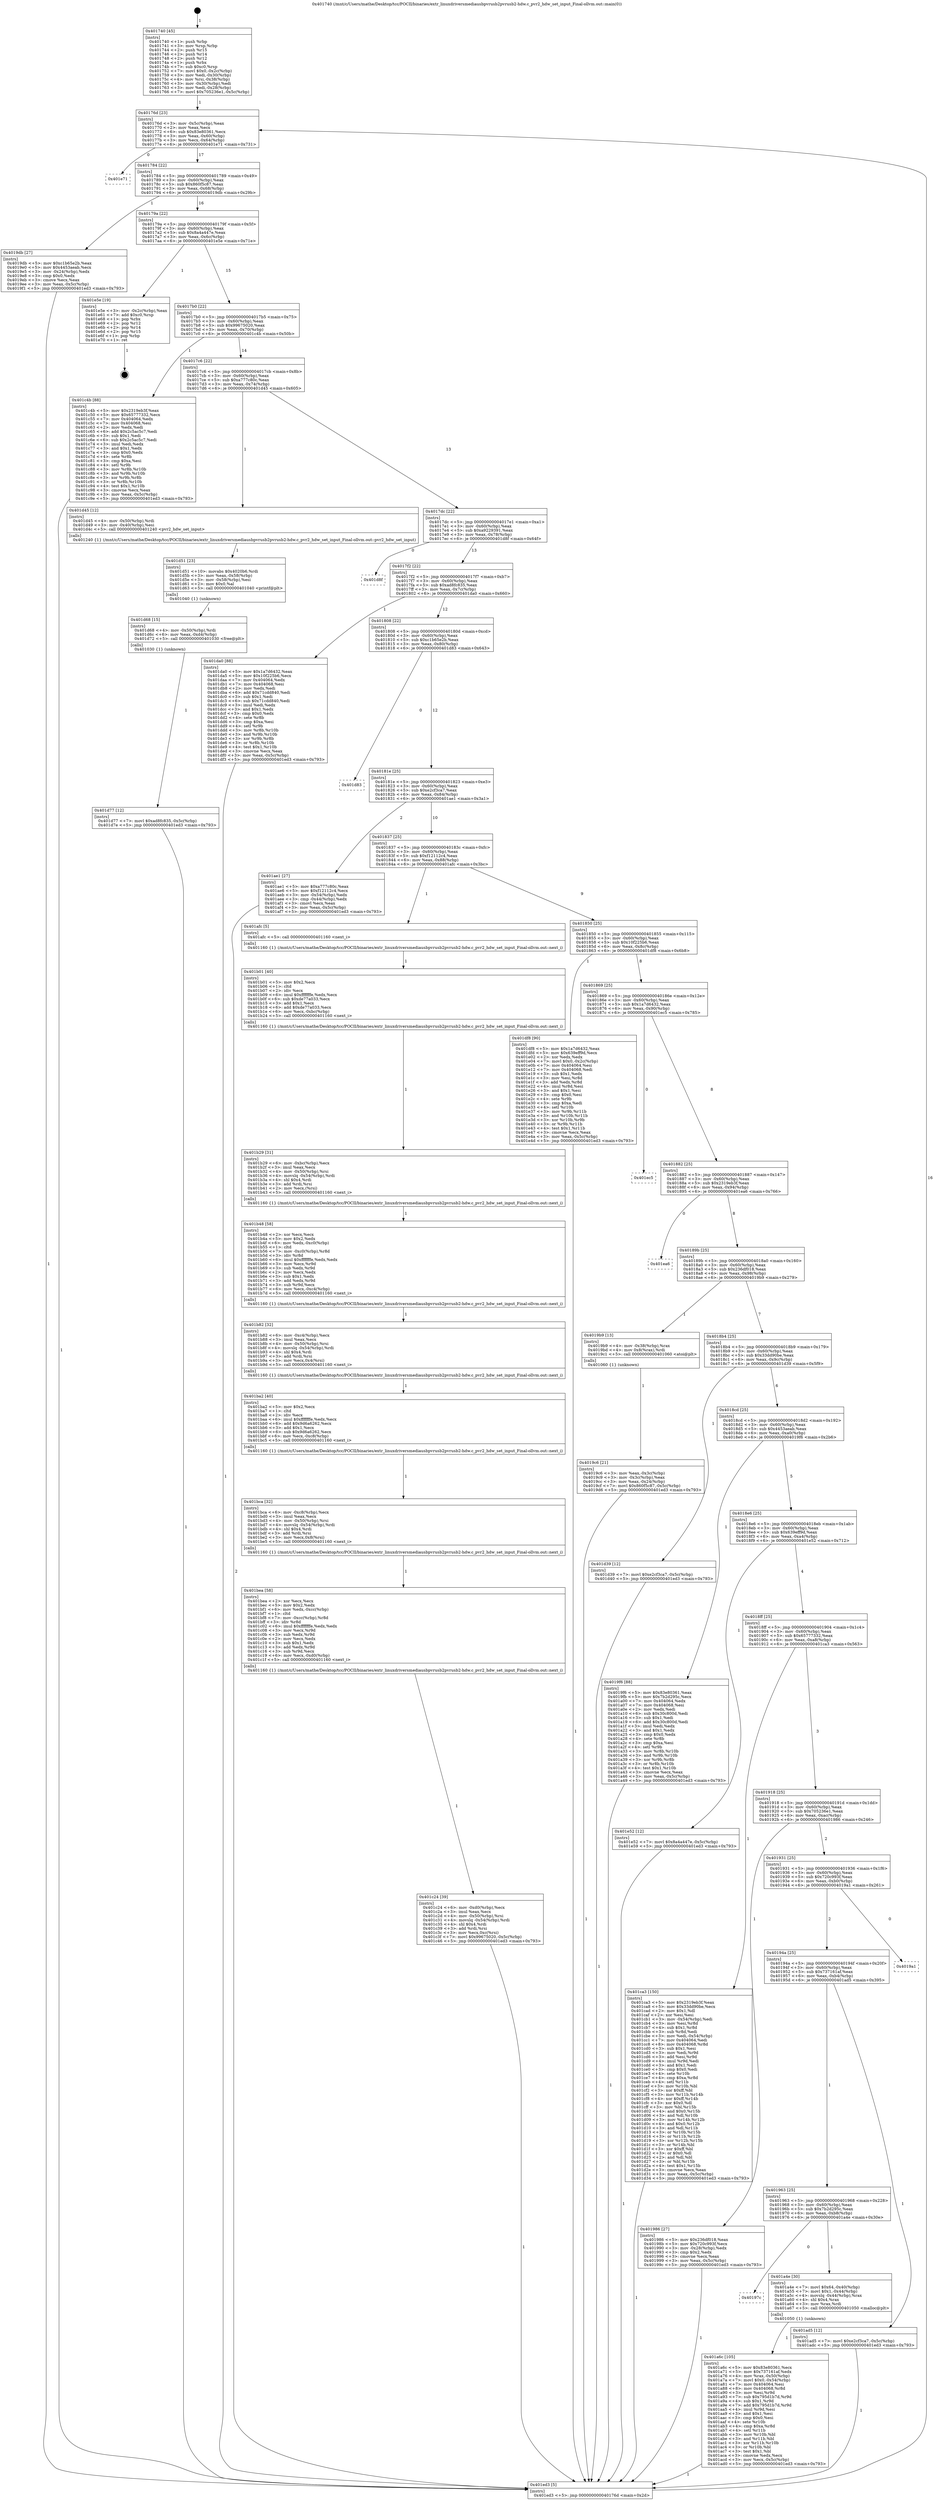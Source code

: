 digraph "0x401740" {
  label = "0x401740 (/mnt/c/Users/mathe/Desktop/tcc/POCII/binaries/extr_linuxdriversmediausbpvrusb2pvrusb2-hdw.c_pvr2_hdw_set_input_Final-ollvm.out::main(0))"
  labelloc = "t"
  node[shape=record]

  Entry [label="",width=0.3,height=0.3,shape=circle,fillcolor=black,style=filled]
  "0x40176d" [label="{
     0x40176d [23]\l
     | [instrs]\l
     &nbsp;&nbsp;0x40176d \<+3\>: mov -0x5c(%rbp),%eax\l
     &nbsp;&nbsp;0x401770 \<+2\>: mov %eax,%ecx\l
     &nbsp;&nbsp;0x401772 \<+6\>: sub $0x83e80361,%ecx\l
     &nbsp;&nbsp;0x401778 \<+3\>: mov %eax,-0x60(%rbp)\l
     &nbsp;&nbsp;0x40177b \<+3\>: mov %ecx,-0x64(%rbp)\l
     &nbsp;&nbsp;0x40177e \<+6\>: je 0000000000401e71 \<main+0x731\>\l
  }"]
  "0x401e71" [label="{
     0x401e71\l
  }", style=dashed]
  "0x401784" [label="{
     0x401784 [22]\l
     | [instrs]\l
     &nbsp;&nbsp;0x401784 \<+5\>: jmp 0000000000401789 \<main+0x49\>\l
     &nbsp;&nbsp;0x401789 \<+3\>: mov -0x60(%rbp),%eax\l
     &nbsp;&nbsp;0x40178c \<+5\>: sub $0x860f5c87,%eax\l
     &nbsp;&nbsp;0x401791 \<+3\>: mov %eax,-0x68(%rbp)\l
     &nbsp;&nbsp;0x401794 \<+6\>: je 00000000004019db \<main+0x29b\>\l
  }"]
  Exit [label="",width=0.3,height=0.3,shape=circle,fillcolor=black,style=filled,peripheries=2]
  "0x4019db" [label="{
     0x4019db [27]\l
     | [instrs]\l
     &nbsp;&nbsp;0x4019db \<+5\>: mov $0xc1b65e2b,%eax\l
     &nbsp;&nbsp;0x4019e0 \<+5\>: mov $0x4453aeab,%ecx\l
     &nbsp;&nbsp;0x4019e5 \<+3\>: mov -0x24(%rbp),%edx\l
     &nbsp;&nbsp;0x4019e8 \<+3\>: cmp $0x0,%edx\l
     &nbsp;&nbsp;0x4019eb \<+3\>: cmove %ecx,%eax\l
     &nbsp;&nbsp;0x4019ee \<+3\>: mov %eax,-0x5c(%rbp)\l
     &nbsp;&nbsp;0x4019f1 \<+5\>: jmp 0000000000401ed3 \<main+0x793\>\l
  }"]
  "0x40179a" [label="{
     0x40179a [22]\l
     | [instrs]\l
     &nbsp;&nbsp;0x40179a \<+5\>: jmp 000000000040179f \<main+0x5f\>\l
     &nbsp;&nbsp;0x40179f \<+3\>: mov -0x60(%rbp),%eax\l
     &nbsp;&nbsp;0x4017a2 \<+5\>: sub $0x8a4a447e,%eax\l
     &nbsp;&nbsp;0x4017a7 \<+3\>: mov %eax,-0x6c(%rbp)\l
     &nbsp;&nbsp;0x4017aa \<+6\>: je 0000000000401e5e \<main+0x71e\>\l
  }"]
  "0x401d77" [label="{
     0x401d77 [12]\l
     | [instrs]\l
     &nbsp;&nbsp;0x401d77 \<+7\>: movl $0xad8fc835,-0x5c(%rbp)\l
     &nbsp;&nbsp;0x401d7e \<+5\>: jmp 0000000000401ed3 \<main+0x793\>\l
  }"]
  "0x401e5e" [label="{
     0x401e5e [19]\l
     | [instrs]\l
     &nbsp;&nbsp;0x401e5e \<+3\>: mov -0x2c(%rbp),%eax\l
     &nbsp;&nbsp;0x401e61 \<+7\>: add $0xc0,%rsp\l
     &nbsp;&nbsp;0x401e68 \<+1\>: pop %rbx\l
     &nbsp;&nbsp;0x401e69 \<+2\>: pop %r12\l
     &nbsp;&nbsp;0x401e6b \<+2\>: pop %r14\l
     &nbsp;&nbsp;0x401e6d \<+2\>: pop %r15\l
     &nbsp;&nbsp;0x401e6f \<+1\>: pop %rbp\l
     &nbsp;&nbsp;0x401e70 \<+1\>: ret\l
  }"]
  "0x4017b0" [label="{
     0x4017b0 [22]\l
     | [instrs]\l
     &nbsp;&nbsp;0x4017b0 \<+5\>: jmp 00000000004017b5 \<main+0x75\>\l
     &nbsp;&nbsp;0x4017b5 \<+3\>: mov -0x60(%rbp),%eax\l
     &nbsp;&nbsp;0x4017b8 \<+5\>: sub $0x99675020,%eax\l
     &nbsp;&nbsp;0x4017bd \<+3\>: mov %eax,-0x70(%rbp)\l
     &nbsp;&nbsp;0x4017c0 \<+6\>: je 0000000000401c4b \<main+0x50b\>\l
  }"]
  "0x401d68" [label="{
     0x401d68 [15]\l
     | [instrs]\l
     &nbsp;&nbsp;0x401d68 \<+4\>: mov -0x50(%rbp),%rdi\l
     &nbsp;&nbsp;0x401d6c \<+6\>: mov %eax,-0xd4(%rbp)\l
     &nbsp;&nbsp;0x401d72 \<+5\>: call 0000000000401030 \<free@plt\>\l
     | [calls]\l
     &nbsp;&nbsp;0x401030 \{1\} (unknown)\l
  }"]
  "0x401c4b" [label="{
     0x401c4b [88]\l
     | [instrs]\l
     &nbsp;&nbsp;0x401c4b \<+5\>: mov $0x2319eb3f,%eax\l
     &nbsp;&nbsp;0x401c50 \<+5\>: mov $0x65777332,%ecx\l
     &nbsp;&nbsp;0x401c55 \<+7\>: mov 0x404064,%edx\l
     &nbsp;&nbsp;0x401c5c \<+7\>: mov 0x404068,%esi\l
     &nbsp;&nbsp;0x401c63 \<+2\>: mov %edx,%edi\l
     &nbsp;&nbsp;0x401c65 \<+6\>: add $0x2c5ac5c7,%edi\l
     &nbsp;&nbsp;0x401c6b \<+3\>: sub $0x1,%edi\l
     &nbsp;&nbsp;0x401c6e \<+6\>: sub $0x2c5ac5c7,%edi\l
     &nbsp;&nbsp;0x401c74 \<+3\>: imul %edi,%edx\l
     &nbsp;&nbsp;0x401c77 \<+3\>: and $0x1,%edx\l
     &nbsp;&nbsp;0x401c7a \<+3\>: cmp $0x0,%edx\l
     &nbsp;&nbsp;0x401c7d \<+4\>: sete %r8b\l
     &nbsp;&nbsp;0x401c81 \<+3\>: cmp $0xa,%esi\l
     &nbsp;&nbsp;0x401c84 \<+4\>: setl %r9b\l
     &nbsp;&nbsp;0x401c88 \<+3\>: mov %r8b,%r10b\l
     &nbsp;&nbsp;0x401c8b \<+3\>: and %r9b,%r10b\l
     &nbsp;&nbsp;0x401c8e \<+3\>: xor %r9b,%r8b\l
     &nbsp;&nbsp;0x401c91 \<+3\>: or %r8b,%r10b\l
     &nbsp;&nbsp;0x401c94 \<+4\>: test $0x1,%r10b\l
     &nbsp;&nbsp;0x401c98 \<+3\>: cmovne %ecx,%eax\l
     &nbsp;&nbsp;0x401c9b \<+3\>: mov %eax,-0x5c(%rbp)\l
     &nbsp;&nbsp;0x401c9e \<+5\>: jmp 0000000000401ed3 \<main+0x793\>\l
  }"]
  "0x4017c6" [label="{
     0x4017c6 [22]\l
     | [instrs]\l
     &nbsp;&nbsp;0x4017c6 \<+5\>: jmp 00000000004017cb \<main+0x8b\>\l
     &nbsp;&nbsp;0x4017cb \<+3\>: mov -0x60(%rbp),%eax\l
     &nbsp;&nbsp;0x4017ce \<+5\>: sub $0xa777c80c,%eax\l
     &nbsp;&nbsp;0x4017d3 \<+3\>: mov %eax,-0x74(%rbp)\l
     &nbsp;&nbsp;0x4017d6 \<+6\>: je 0000000000401d45 \<main+0x605\>\l
  }"]
  "0x401d51" [label="{
     0x401d51 [23]\l
     | [instrs]\l
     &nbsp;&nbsp;0x401d51 \<+10\>: movabs $0x4020b6,%rdi\l
     &nbsp;&nbsp;0x401d5b \<+3\>: mov %eax,-0x58(%rbp)\l
     &nbsp;&nbsp;0x401d5e \<+3\>: mov -0x58(%rbp),%esi\l
     &nbsp;&nbsp;0x401d61 \<+2\>: mov $0x0,%al\l
     &nbsp;&nbsp;0x401d63 \<+5\>: call 0000000000401040 \<printf@plt\>\l
     | [calls]\l
     &nbsp;&nbsp;0x401040 \{1\} (unknown)\l
  }"]
  "0x401d45" [label="{
     0x401d45 [12]\l
     | [instrs]\l
     &nbsp;&nbsp;0x401d45 \<+4\>: mov -0x50(%rbp),%rdi\l
     &nbsp;&nbsp;0x401d49 \<+3\>: mov -0x40(%rbp),%esi\l
     &nbsp;&nbsp;0x401d4c \<+5\>: call 0000000000401240 \<pvr2_hdw_set_input\>\l
     | [calls]\l
     &nbsp;&nbsp;0x401240 \{1\} (/mnt/c/Users/mathe/Desktop/tcc/POCII/binaries/extr_linuxdriversmediausbpvrusb2pvrusb2-hdw.c_pvr2_hdw_set_input_Final-ollvm.out::pvr2_hdw_set_input)\l
  }"]
  "0x4017dc" [label="{
     0x4017dc [22]\l
     | [instrs]\l
     &nbsp;&nbsp;0x4017dc \<+5\>: jmp 00000000004017e1 \<main+0xa1\>\l
     &nbsp;&nbsp;0x4017e1 \<+3\>: mov -0x60(%rbp),%eax\l
     &nbsp;&nbsp;0x4017e4 \<+5\>: sub $0xa9229391,%eax\l
     &nbsp;&nbsp;0x4017e9 \<+3\>: mov %eax,-0x78(%rbp)\l
     &nbsp;&nbsp;0x4017ec \<+6\>: je 0000000000401d8f \<main+0x64f\>\l
  }"]
  "0x401c24" [label="{
     0x401c24 [39]\l
     | [instrs]\l
     &nbsp;&nbsp;0x401c24 \<+6\>: mov -0xd0(%rbp),%ecx\l
     &nbsp;&nbsp;0x401c2a \<+3\>: imul %eax,%ecx\l
     &nbsp;&nbsp;0x401c2d \<+4\>: mov -0x50(%rbp),%rsi\l
     &nbsp;&nbsp;0x401c31 \<+4\>: movslq -0x54(%rbp),%rdi\l
     &nbsp;&nbsp;0x401c35 \<+4\>: shl $0x4,%rdi\l
     &nbsp;&nbsp;0x401c39 \<+3\>: add %rdi,%rsi\l
     &nbsp;&nbsp;0x401c3c \<+3\>: mov %ecx,0xc(%rsi)\l
     &nbsp;&nbsp;0x401c3f \<+7\>: movl $0x99675020,-0x5c(%rbp)\l
     &nbsp;&nbsp;0x401c46 \<+5\>: jmp 0000000000401ed3 \<main+0x793\>\l
  }"]
  "0x401d8f" [label="{
     0x401d8f\l
  }", style=dashed]
  "0x4017f2" [label="{
     0x4017f2 [22]\l
     | [instrs]\l
     &nbsp;&nbsp;0x4017f2 \<+5\>: jmp 00000000004017f7 \<main+0xb7\>\l
     &nbsp;&nbsp;0x4017f7 \<+3\>: mov -0x60(%rbp),%eax\l
     &nbsp;&nbsp;0x4017fa \<+5\>: sub $0xad8fc835,%eax\l
     &nbsp;&nbsp;0x4017ff \<+3\>: mov %eax,-0x7c(%rbp)\l
     &nbsp;&nbsp;0x401802 \<+6\>: je 0000000000401da0 \<main+0x660\>\l
  }"]
  "0x401bea" [label="{
     0x401bea [58]\l
     | [instrs]\l
     &nbsp;&nbsp;0x401bea \<+2\>: xor %ecx,%ecx\l
     &nbsp;&nbsp;0x401bec \<+5\>: mov $0x2,%edx\l
     &nbsp;&nbsp;0x401bf1 \<+6\>: mov %edx,-0xcc(%rbp)\l
     &nbsp;&nbsp;0x401bf7 \<+1\>: cltd\l
     &nbsp;&nbsp;0x401bf8 \<+7\>: mov -0xcc(%rbp),%r8d\l
     &nbsp;&nbsp;0x401bff \<+3\>: idiv %r8d\l
     &nbsp;&nbsp;0x401c02 \<+6\>: imul $0xfffffffe,%edx,%edx\l
     &nbsp;&nbsp;0x401c08 \<+3\>: mov %ecx,%r9d\l
     &nbsp;&nbsp;0x401c0b \<+3\>: sub %edx,%r9d\l
     &nbsp;&nbsp;0x401c0e \<+2\>: mov %ecx,%edx\l
     &nbsp;&nbsp;0x401c10 \<+3\>: sub $0x1,%edx\l
     &nbsp;&nbsp;0x401c13 \<+3\>: add %edx,%r9d\l
     &nbsp;&nbsp;0x401c16 \<+3\>: sub %r9d,%ecx\l
     &nbsp;&nbsp;0x401c19 \<+6\>: mov %ecx,-0xd0(%rbp)\l
     &nbsp;&nbsp;0x401c1f \<+5\>: call 0000000000401160 \<next_i\>\l
     | [calls]\l
     &nbsp;&nbsp;0x401160 \{1\} (/mnt/c/Users/mathe/Desktop/tcc/POCII/binaries/extr_linuxdriversmediausbpvrusb2pvrusb2-hdw.c_pvr2_hdw_set_input_Final-ollvm.out::next_i)\l
  }"]
  "0x401da0" [label="{
     0x401da0 [88]\l
     | [instrs]\l
     &nbsp;&nbsp;0x401da0 \<+5\>: mov $0x1a7d6432,%eax\l
     &nbsp;&nbsp;0x401da5 \<+5\>: mov $0x10f225b6,%ecx\l
     &nbsp;&nbsp;0x401daa \<+7\>: mov 0x404064,%edx\l
     &nbsp;&nbsp;0x401db1 \<+7\>: mov 0x404068,%esi\l
     &nbsp;&nbsp;0x401db8 \<+2\>: mov %edx,%edi\l
     &nbsp;&nbsp;0x401dba \<+6\>: add $0x71cdd840,%edi\l
     &nbsp;&nbsp;0x401dc0 \<+3\>: sub $0x1,%edi\l
     &nbsp;&nbsp;0x401dc3 \<+6\>: sub $0x71cdd840,%edi\l
     &nbsp;&nbsp;0x401dc9 \<+3\>: imul %edi,%edx\l
     &nbsp;&nbsp;0x401dcc \<+3\>: and $0x1,%edx\l
     &nbsp;&nbsp;0x401dcf \<+3\>: cmp $0x0,%edx\l
     &nbsp;&nbsp;0x401dd2 \<+4\>: sete %r8b\l
     &nbsp;&nbsp;0x401dd6 \<+3\>: cmp $0xa,%esi\l
     &nbsp;&nbsp;0x401dd9 \<+4\>: setl %r9b\l
     &nbsp;&nbsp;0x401ddd \<+3\>: mov %r8b,%r10b\l
     &nbsp;&nbsp;0x401de0 \<+3\>: and %r9b,%r10b\l
     &nbsp;&nbsp;0x401de3 \<+3\>: xor %r9b,%r8b\l
     &nbsp;&nbsp;0x401de6 \<+3\>: or %r8b,%r10b\l
     &nbsp;&nbsp;0x401de9 \<+4\>: test $0x1,%r10b\l
     &nbsp;&nbsp;0x401ded \<+3\>: cmovne %ecx,%eax\l
     &nbsp;&nbsp;0x401df0 \<+3\>: mov %eax,-0x5c(%rbp)\l
     &nbsp;&nbsp;0x401df3 \<+5\>: jmp 0000000000401ed3 \<main+0x793\>\l
  }"]
  "0x401808" [label="{
     0x401808 [22]\l
     | [instrs]\l
     &nbsp;&nbsp;0x401808 \<+5\>: jmp 000000000040180d \<main+0xcd\>\l
     &nbsp;&nbsp;0x40180d \<+3\>: mov -0x60(%rbp),%eax\l
     &nbsp;&nbsp;0x401810 \<+5\>: sub $0xc1b65e2b,%eax\l
     &nbsp;&nbsp;0x401815 \<+3\>: mov %eax,-0x80(%rbp)\l
     &nbsp;&nbsp;0x401818 \<+6\>: je 0000000000401d83 \<main+0x643\>\l
  }"]
  "0x401bca" [label="{
     0x401bca [32]\l
     | [instrs]\l
     &nbsp;&nbsp;0x401bca \<+6\>: mov -0xc8(%rbp),%ecx\l
     &nbsp;&nbsp;0x401bd0 \<+3\>: imul %eax,%ecx\l
     &nbsp;&nbsp;0x401bd3 \<+4\>: mov -0x50(%rbp),%rsi\l
     &nbsp;&nbsp;0x401bd7 \<+4\>: movslq -0x54(%rbp),%rdi\l
     &nbsp;&nbsp;0x401bdb \<+4\>: shl $0x4,%rdi\l
     &nbsp;&nbsp;0x401bdf \<+3\>: add %rdi,%rsi\l
     &nbsp;&nbsp;0x401be2 \<+3\>: mov %ecx,0x8(%rsi)\l
     &nbsp;&nbsp;0x401be5 \<+5\>: call 0000000000401160 \<next_i\>\l
     | [calls]\l
     &nbsp;&nbsp;0x401160 \{1\} (/mnt/c/Users/mathe/Desktop/tcc/POCII/binaries/extr_linuxdriversmediausbpvrusb2pvrusb2-hdw.c_pvr2_hdw_set_input_Final-ollvm.out::next_i)\l
  }"]
  "0x401d83" [label="{
     0x401d83\l
  }", style=dashed]
  "0x40181e" [label="{
     0x40181e [25]\l
     | [instrs]\l
     &nbsp;&nbsp;0x40181e \<+5\>: jmp 0000000000401823 \<main+0xe3\>\l
     &nbsp;&nbsp;0x401823 \<+3\>: mov -0x60(%rbp),%eax\l
     &nbsp;&nbsp;0x401826 \<+5\>: sub $0xe2cf3ca7,%eax\l
     &nbsp;&nbsp;0x40182b \<+6\>: mov %eax,-0x84(%rbp)\l
     &nbsp;&nbsp;0x401831 \<+6\>: je 0000000000401ae1 \<main+0x3a1\>\l
  }"]
  "0x401ba2" [label="{
     0x401ba2 [40]\l
     | [instrs]\l
     &nbsp;&nbsp;0x401ba2 \<+5\>: mov $0x2,%ecx\l
     &nbsp;&nbsp;0x401ba7 \<+1\>: cltd\l
     &nbsp;&nbsp;0x401ba8 \<+2\>: idiv %ecx\l
     &nbsp;&nbsp;0x401baa \<+6\>: imul $0xfffffffe,%edx,%ecx\l
     &nbsp;&nbsp;0x401bb0 \<+6\>: add $0x9d6a6262,%ecx\l
     &nbsp;&nbsp;0x401bb6 \<+3\>: add $0x1,%ecx\l
     &nbsp;&nbsp;0x401bb9 \<+6\>: sub $0x9d6a6262,%ecx\l
     &nbsp;&nbsp;0x401bbf \<+6\>: mov %ecx,-0xc8(%rbp)\l
     &nbsp;&nbsp;0x401bc5 \<+5\>: call 0000000000401160 \<next_i\>\l
     | [calls]\l
     &nbsp;&nbsp;0x401160 \{1\} (/mnt/c/Users/mathe/Desktop/tcc/POCII/binaries/extr_linuxdriversmediausbpvrusb2pvrusb2-hdw.c_pvr2_hdw_set_input_Final-ollvm.out::next_i)\l
  }"]
  "0x401ae1" [label="{
     0x401ae1 [27]\l
     | [instrs]\l
     &nbsp;&nbsp;0x401ae1 \<+5\>: mov $0xa777c80c,%eax\l
     &nbsp;&nbsp;0x401ae6 \<+5\>: mov $0xf12112c4,%ecx\l
     &nbsp;&nbsp;0x401aeb \<+3\>: mov -0x54(%rbp),%edx\l
     &nbsp;&nbsp;0x401aee \<+3\>: cmp -0x44(%rbp),%edx\l
     &nbsp;&nbsp;0x401af1 \<+3\>: cmovl %ecx,%eax\l
     &nbsp;&nbsp;0x401af4 \<+3\>: mov %eax,-0x5c(%rbp)\l
     &nbsp;&nbsp;0x401af7 \<+5\>: jmp 0000000000401ed3 \<main+0x793\>\l
  }"]
  "0x401837" [label="{
     0x401837 [25]\l
     | [instrs]\l
     &nbsp;&nbsp;0x401837 \<+5\>: jmp 000000000040183c \<main+0xfc\>\l
     &nbsp;&nbsp;0x40183c \<+3\>: mov -0x60(%rbp),%eax\l
     &nbsp;&nbsp;0x40183f \<+5\>: sub $0xf12112c4,%eax\l
     &nbsp;&nbsp;0x401844 \<+6\>: mov %eax,-0x88(%rbp)\l
     &nbsp;&nbsp;0x40184a \<+6\>: je 0000000000401afc \<main+0x3bc\>\l
  }"]
  "0x401b82" [label="{
     0x401b82 [32]\l
     | [instrs]\l
     &nbsp;&nbsp;0x401b82 \<+6\>: mov -0xc4(%rbp),%ecx\l
     &nbsp;&nbsp;0x401b88 \<+3\>: imul %eax,%ecx\l
     &nbsp;&nbsp;0x401b8b \<+4\>: mov -0x50(%rbp),%rsi\l
     &nbsp;&nbsp;0x401b8f \<+4\>: movslq -0x54(%rbp),%rdi\l
     &nbsp;&nbsp;0x401b93 \<+4\>: shl $0x4,%rdi\l
     &nbsp;&nbsp;0x401b97 \<+3\>: add %rdi,%rsi\l
     &nbsp;&nbsp;0x401b9a \<+3\>: mov %ecx,0x4(%rsi)\l
     &nbsp;&nbsp;0x401b9d \<+5\>: call 0000000000401160 \<next_i\>\l
     | [calls]\l
     &nbsp;&nbsp;0x401160 \{1\} (/mnt/c/Users/mathe/Desktop/tcc/POCII/binaries/extr_linuxdriversmediausbpvrusb2pvrusb2-hdw.c_pvr2_hdw_set_input_Final-ollvm.out::next_i)\l
  }"]
  "0x401afc" [label="{
     0x401afc [5]\l
     | [instrs]\l
     &nbsp;&nbsp;0x401afc \<+5\>: call 0000000000401160 \<next_i\>\l
     | [calls]\l
     &nbsp;&nbsp;0x401160 \{1\} (/mnt/c/Users/mathe/Desktop/tcc/POCII/binaries/extr_linuxdriversmediausbpvrusb2pvrusb2-hdw.c_pvr2_hdw_set_input_Final-ollvm.out::next_i)\l
  }"]
  "0x401850" [label="{
     0x401850 [25]\l
     | [instrs]\l
     &nbsp;&nbsp;0x401850 \<+5\>: jmp 0000000000401855 \<main+0x115\>\l
     &nbsp;&nbsp;0x401855 \<+3\>: mov -0x60(%rbp),%eax\l
     &nbsp;&nbsp;0x401858 \<+5\>: sub $0x10f225b6,%eax\l
     &nbsp;&nbsp;0x40185d \<+6\>: mov %eax,-0x8c(%rbp)\l
     &nbsp;&nbsp;0x401863 \<+6\>: je 0000000000401df8 \<main+0x6b8\>\l
  }"]
  "0x401b48" [label="{
     0x401b48 [58]\l
     | [instrs]\l
     &nbsp;&nbsp;0x401b48 \<+2\>: xor %ecx,%ecx\l
     &nbsp;&nbsp;0x401b4a \<+5\>: mov $0x2,%edx\l
     &nbsp;&nbsp;0x401b4f \<+6\>: mov %edx,-0xc0(%rbp)\l
     &nbsp;&nbsp;0x401b55 \<+1\>: cltd\l
     &nbsp;&nbsp;0x401b56 \<+7\>: mov -0xc0(%rbp),%r8d\l
     &nbsp;&nbsp;0x401b5d \<+3\>: idiv %r8d\l
     &nbsp;&nbsp;0x401b60 \<+6\>: imul $0xfffffffe,%edx,%edx\l
     &nbsp;&nbsp;0x401b66 \<+3\>: mov %ecx,%r9d\l
     &nbsp;&nbsp;0x401b69 \<+3\>: sub %edx,%r9d\l
     &nbsp;&nbsp;0x401b6c \<+2\>: mov %ecx,%edx\l
     &nbsp;&nbsp;0x401b6e \<+3\>: sub $0x1,%edx\l
     &nbsp;&nbsp;0x401b71 \<+3\>: add %edx,%r9d\l
     &nbsp;&nbsp;0x401b74 \<+3\>: sub %r9d,%ecx\l
     &nbsp;&nbsp;0x401b77 \<+6\>: mov %ecx,-0xc4(%rbp)\l
     &nbsp;&nbsp;0x401b7d \<+5\>: call 0000000000401160 \<next_i\>\l
     | [calls]\l
     &nbsp;&nbsp;0x401160 \{1\} (/mnt/c/Users/mathe/Desktop/tcc/POCII/binaries/extr_linuxdriversmediausbpvrusb2pvrusb2-hdw.c_pvr2_hdw_set_input_Final-ollvm.out::next_i)\l
  }"]
  "0x401df8" [label="{
     0x401df8 [90]\l
     | [instrs]\l
     &nbsp;&nbsp;0x401df8 \<+5\>: mov $0x1a7d6432,%eax\l
     &nbsp;&nbsp;0x401dfd \<+5\>: mov $0x639eff9d,%ecx\l
     &nbsp;&nbsp;0x401e02 \<+2\>: xor %edx,%edx\l
     &nbsp;&nbsp;0x401e04 \<+7\>: movl $0x0,-0x2c(%rbp)\l
     &nbsp;&nbsp;0x401e0b \<+7\>: mov 0x404064,%esi\l
     &nbsp;&nbsp;0x401e12 \<+7\>: mov 0x404068,%edi\l
     &nbsp;&nbsp;0x401e19 \<+3\>: sub $0x1,%edx\l
     &nbsp;&nbsp;0x401e1c \<+3\>: mov %esi,%r8d\l
     &nbsp;&nbsp;0x401e1f \<+3\>: add %edx,%r8d\l
     &nbsp;&nbsp;0x401e22 \<+4\>: imul %r8d,%esi\l
     &nbsp;&nbsp;0x401e26 \<+3\>: and $0x1,%esi\l
     &nbsp;&nbsp;0x401e29 \<+3\>: cmp $0x0,%esi\l
     &nbsp;&nbsp;0x401e2c \<+4\>: sete %r9b\l
     &nbsp;&nbsp;0x401e30 \<+3\>: cmp $0xa,%edi\l
     &nbsp;&nbsp;0x401e33 \<+4\>: setl %r10b\l
     &nbsp;&nbsp;0x401e37 \<+3\>: mov %r9b,%r11b\l
     &nbsp;&nbsp;0x401e3a \<+3\>: and %r10b,%r11b\l
     &nbsp;&nbsp;0x401e3d \<+3\>: xor %r10b,%r9b\l
     &nbsp;&nbsp;0x401e40 \<+3\>: or %r9b,%r11b\l
     &nbsp;&nbsp;0x401e43 \<+4\>: test $0x1,%r11b\l
     &nbsp;&nbsp;0x401e47 \<+3\>: cmovne %ecx,%eax\l
     &nbsp;&nbsp;0x401e4a \<+3\>: mov %eax,-0x5c(%rbp)\l
     &nbsp;&nbsp;0x401e4d \<+5\>: jmp 0000000000401ed3 \<main+0x793\>\l
  }"]
  "0x401869" [label="{
     0x401869 [25]\l
     | [instrs]\l
     &nbsp;&nbsp;0x401869 \<+5\>: jmp 000000000040186e \<main+0x12e\>\l
     &nbsp;&nbsp;0x40186e \<+3\>: mov -0x60(%rbp),%eax\l
     &nbsp;&nbsp;0x401871 \<+5\>: sub $0x1a7d6432,%eax\l
     &nbsp;&nbsp;0x401876 \<+6\>: mov %eax,-0x90(%rbp)\l
     &nbsp;&nbsp;0x40187c \<+6\>: je 0000000000401ec5 \<main+0x785\>\l
  }"]
  "0x401b29" [label="{
     0x401b29 [31]\l
     | [instrs]\l
     &nbsp;&nbsp;0x401b29 \<+6\>: mov -0xbc(%rbp),%ecx\l
     &nbsp;&nbsp;0x401b2f \<+3\>: imul %eax,%ecx\l
     &nbsp;&nbsp;0x401b32 \<+4\>: mov -0x50(%rbp),%rsi\l
     &nbsp;&nbsp;0x401b36 \<+4\>: movslq -0x54(%rbp),%rdi\l
     &nbsp;&nbsp;0x401b3a \<+4\>: shl $0x4,%rdi\l
     &nbsp;&nbsp;0x401b3e \<+3\>: add %rdi,%rsi\l
     &nbsp;&nbsp;0x401b41 \<+2\>: mov %ecx,(%rsi)\l
     &nbsp;&nbsp;0x401b43 \<+5\>: call 0000000000401160 \<next_i\>\l
     | [calls]\l
     &nbsp;&nbsp;0x401160 \{1\} (/mnt/c/Users/mathe/Desktop/tcc/POCII/binaries/extr_linuxdriversmediausbpvrusb2pvrusb2-hdw.c_pvr2_hdw_set_input_Final-ollvm.out::next_i)\l
  }"]
  "0x401ec5" [label="{
     0x401ec5\l
  }", style=dashed]
  "0x401882" [label="{
     0x401882 [25]\l
     | [instrs]\l
     &nbsp;&nbsp;0x401882 \<+5\>: jmp 0000000000401887 \<main+0x147\>\l
     &nbsp;&nbsp;0x401887 \<+3\>: mov -0x60(%rbp),%eax\l
     &nbsp;&nbsp;0x40188a \<+5\>: sub $0x2319eb3f,%eax\l
     &nbsp;&nbsp;0x40188f \<+6\>: mov %eax,-0x94(%rbp)\l
     &nbsp;&nbsp;0x401895 \<+6\>: je 0000000000401ea6 \<main+0x766\>\l
  }"]
  "0x401b01" [label="{
     0x401b01 [40]\l
     | [instrs]\l
     &nbsp;&nbsp;0x401b01 \<+5\>: mov $0x2,%ecx\l
     &nbsp;&nbsp;0x401b06 \<+1\>: cltd\l
     &nbsp;&nbsp;0x401b07 \<+2\>: idiv %ecx\l
     &nbsp;&nbsp;0x401b09 \<+6\>: imul $0xfffffffe,%edx,%ecx\l
     &nbsp;&nbsp;0x401b0f \<+6\>: sub $0xde77a033,%ecx\l
     &nbsp;&nbsp;0x401b15 \<+3\>: add $0x1,%ecx\l
     &nbsp;&nbsp;0x401b18 \<+6\>: add $0xde77a033,%ecx\l
     &nbsp;&nbsp;0x401b1e \<+6\>: mov %ecx,-0xbc(%rbp)\l
     &nbsp;&nbsp;0x401b24 \<+5\>: call 0000000000401160 \<next_i\>\l
     | [calls]\l
     &nbsp;&nbsp;0x401160 \{1\} (/mnt/c/Users/mathe/Desktop/tcc/POCII/binaries/extr_linuxdriversmediausbpvrusb2pvrusb2-hdw.c_pvr2_hdw_set_input_Final-ollvm.out::next_i)\l
  }"]
  "0x401ea6" [label="{
     0x401ea6\l
  }", style=dashed]
  "0x40189b" [label="{
     0x40189b [25]\l
     | [instrs]\l
     &nbsp;&nbsp;0x40189b \<+5\>: jmp 00000000004018a0 \<main+0x160\>\l
     &nbsp;&nbsp;0x4018a0 \<+3\>: mov -0x60(%rbp),%eax\l
     &nbsp;&nbsp;0x4018a3 \<+5\>: sub $0x236df018,%eax\l
     &nbsp;&nbsp;0x4018a8 \<+6\>: mov %eax,-0x98(%rbp)\l
     &nbsp;&nbsp;0x4018ae \<+6\>: je 00000000004019b9 \<main+0x279\>\l
  }"]
  "0x401a6c" [label="{
     0x401a6c [105]\l
     | [instrs]\l
     &nbsp;&nbsp;0x401a6c \<+5\>: mov $0x83e80361,%ecx\l
     &nbsp;&nbsp;0x401a71 \<+5\>: mov $0x737161af,%edx\l
     &nbsp;&nbsp;0x401a76 \<+4\>: mov %rax,-0x50(%rbp)\l
     &nbsp;&nbsp;0x401a7a \<+7\>: movl $0x0,-0x54(%rbp)\l
     &nbsp;&nbsp;0x401a81 \<+7\>: mov 0x404064,%esi\l
     &nbsp;&nbsp;0x401a88 \<+8\>: mov 0x404068,%r8d\l
     &nbsp;&nbsp;0x401a90 \<+3\>: mov %esi,%r9d\l
     &nbsp;&nbsp;0x401a93 \<+7\>: sub $0x795d1b7d,%r9d\l
     &nbsp;&nbsp;0x401a9a \<+4\>: sub $0x1,%r9d\l
     &nbsp;&nbsp;0x401a9e \<+7\>: add $0x795d1b7d,%r9d\l
     &nbsp;&nbsp;0x401aa5 \<+4\>: imul %r9d,%esi\l
     &nbsp;&nbsp;0x401aa9 \<+3\>: and $0x1,%esi\l
     &nbsp;&nbsp;0x401aac \<+3\>: cmp $0x0,%esi\l
     &nbsp;&nbsp;0x401aaf \<+4\>: sete %r10b\l
     &nbsp;&nbsp;0x401ab3 \<+4\>: cmp $0xa,%r8d\l
     &nbsp;&nbsp;0x401ab7 \<+4\>: setl %r11b\l
     &nbsp;&nbsp;0x401abb \<+3\>: mov %r10b,%bl\l
     &nbsp;&nbsp;0x401abe \<+3\>: and %r11b,%bl\l
     &nbsp;&nbsp;0x401ac1 \<+3\>: xor %r11b,%r10b\l
     &nbsp;&nbsp;0x401ac4 \<+3\>: or %r10b,%bl\l
     &nbsp;&nbsp;0x401ac7 \<+3\>: test $0x1,%bl\l
     &nbsp;&nbsp;0x401aca \<+3\>: cmovne %edx,%ecx\l
     &nbsp;&nbsp;0x401acd \<+3\>: mov %ecx,-0x5c(%rbp)\l
     &nbsp;&nbsp;0x401ad0 \<+5\>: jmp 0000000000401ed3 \<main+0x793\>\l
  }"]
  "0x4019b9" [label="{
     0x4019b9 [13]\l
     | [instrs]\l
     &nbsp;&nbsp;0x4019b9 \<+4\>: mov -0x38(%rbp),%rax\l
     &nbsp;&nbsp;0x4019bd \<+4\>: mov 0x8(%rax),%rdi\l
     &nbsp;&nbsp;0x4019c1 \<+5\>: call 0000000000401060 \<atoi@plt\>\l
     | [calls]\l
     &nbsp;&nbsp;0x401060 \{1\} (unknown)\l
  }"]
  "0x4018b4" [label="{
     0x4018b4 [25]\l
     | [instrs]\l
     &nbsp;&nbsp;0x4018b4 \<+5\>: jmp 00000000004018b9 \<main+0x179\>\l
     &nbsp;&nbsp;0x4018b9 \<+3\>: mov -0x60(%rbp),%eax\l
     &nbsp;&nbsp;0x4018bc \<+5\>: sub $0x33dd90be,%eax\l
     &nbsp;&nbsp;0x4018c1 \<+6\>: mov %eax,-0x9c(%rbp)\l
     &nbsp;&nbsp;0x4018c7 \<+6\>: je 0000000000401d39 \<main+0x5f9\>\l
  }"]
  "0x40197c" [label="{
     0x40197c\l
  }", style=dashed]
  "0x401d39" [label="{
     0x401d39 [12]\l
     | [instrs]\l
     &nbsp;&nbsp;0x401d39 \<+7\>: movl $0xe2cf3ca7,-0x5c(%rbp)\l
     &nbsp;&nbsp;0x401d40 \<+5\>: jmp 0000000000401ed3 \<main+0x793\>\l
  }"]
  "0x4018cd" [label="{
     0x4018cd [25]\l
     | [instrs]\l
     &nbsp;&nbsp;0x4018cd \<+5\>: jmp 00000000004018d2 \<main+0x192\>\l
     &nbsp;&nbsp;0x4018d2 \<+3\>: mov -0x60(%rbp),%eax\l
     &nbsp;&nbsp;0x4018d5 \<+5\>: sub $0x4453aeab,%eax\l
     &nbsp;&nbsp;0x4018da \<+6\>: mov %eax,-0xa0(%rbp)\l
     &nbsp;&nbsp;0x4018e0 \<+6\>: je 00000000004019f6 \<main+0x2b6\>\l
  }"]
  "0x401a4e" [label="{
     0x401a4e [30]\l
     | [instrs]\l
     &nbsp;&nbsp;0x401a4e \<+7\>: movl $0x64,-0x40(%rbp)\l
     &nbsp;&nbsp;0x401a55 \<+7\>: movl $0x1,-0x44(%rbp)\l
     &nbsp;&nbsp;0x401a5c \<+4\>: movslq -0x44(%rbp),%rax\l
     &nbsp;&nbsp;0x401a60 \<+4\>: shl $0x4,%rax\l
     &nbsp;&nbsp;0x401a64 \<+3\>: mov %rax,%rdi\l
     &nbsp;&nbsp;0x401a67 \<+5\>: call 0000000000401050 \<malloc@plt\>\l
     | [calls]\l
     &nbsp;&nbsp;0x401050 \{1\} (unknown)\l
  }"]
  "0x4019f6" [label="{
     0x4019f6 [88]\l
     | [instrs]\l
     &nbsp;&nbsp;0x4019f6 \<+5\>: mov $0x83e80361,%eax\l
     &nbsp;&nbsp;0x4019fb \<+5\>: mov $0x7b2d295c,%ecx\l
     &nbsp;&nbsp;0x401a00 \<+7\>: mov 0x404064,%edx\l
     &nbsp;&nbsp;0x401a07 \<+7\>: mov 0x404068,%esi\l
     &nbsp;&nbsp;0x401a0e \<+2\>: mov %edx,%edi\l
     &nbsp;&nbsp;0x401a10 \<+6\>: sub $0x30c800d,%edi\l
     &nbsp;&nbsp;0x401a16 \<+3\>: sub $0x1,%edi\l
     &nbsp;&nbsp;0x401a19 \<+6\>: add $0x30c800d,%edi\l
     &nbsp;&nbsp;0x401a1f \<+3\>: imul %edi,%edx\l
     &nbsp;&nbsp;0x401a22 \<+3\>: and $0x1,%edx\l
     &nbsp;&nbsp;0x401a25 \<+3\>: cmp $0x0,%edx\l
     &nbsp;&nbsp;0x401a28 \<+4\>: sete %r8b\l
     &nbsp;&nbsp;0x401a2c \<+3\>: cmp $0xa,%esi\l
     &nbsp;&nbsp;0x401a2f \<+4\>: setl %r9b\l
     &nbsp;&nbsp;0x401a33 \<+3\>: mov %r8b,%r10b\l
     &nbsp;&nbsp;0x401a36 \<+3\>: and %r9b,%r10b\l
     &nbsp;&nbsp;0x401a39 \<+3\>: xor %r9b,%r8b\l
     &nbsp;&nbsp;0x401a3c \<+3\>: or %r8b,%r10b\l
     &nbsp;&nbsp;0x401a3f \<+4\>: test $0x1,%r10b\l
     &nbsp;&nbsp;0x401a43 \<+3\>: cmovne %ecx,%eax\l
     &nbsp;&nbsp;0x401a46 \<+3\>: mov %eax,-0x5c(%rbp)\l
     &nbsp;&nbsp;0x401a49 \<+5\>: jmp 0000000000401ed3 \<main+0x793\>\l
  }"]
  "0x4018e6" [label="{
     0x4018e6 [25]\l
     | [instrs]\l
     &nbsp;&nbsp;0x4018e6 \<+5\>: jmp 00000000004018eb \<main+0x1ab\>\l
     &nbsp;&nbsp;0x4018eb \<+3\>: mov -0x60(%rbp),%eax\l
     &nbsp;&nbsp;0x4018ee \<+5\>: sub $0x639eff9d,%eax\l
     &nbsp;&nbsp;0x4018f3 \<+6\>: mov %eax,-0xa4(%rbp)\l
     &nbsp;&nbsp;0x4018f9 \<+6\>: je 0000000000401e52 \<main+0x712\>\l
  }"]
  "0x401963" [label="{
     0x401963 [25]\l
     | [instrs]\l
     &nbsp;&nbsp;0x401963 \<+5\>: jmp 0000000000401968 \<main+0x228\>\l
     &nbsp;&nbsp;0x401968 \<+3\>: mov -0x60(%rbp),%eax\l
     &nbsp;&nbsp;0x40196b \<+5\>: sub $0x7b2d295c,%eax\l
     &nbsp;&nbsp;0x401970 \<+6\>: mov %eax,-0xb8(%rbp)\l
     &nbsp;&nbsp;0x401976 \<+6\>: je 0000000000401a4e \<main+0x30e\>\l
  }"]
  "0x401e52" [label="{
     0x401e52 [12]\l
     | [instrs]\l
     &nbsp;&nbsp;0x401e52 \<+7\>: movl $0x8a4a447e,-0x5c(%rbp)\l
     &nbsp;&nbsp;0x401e59 \<+5\>: jmp 0000000000401ed3 \<main+0x793\>\l
  }"]
  "0x4018ff" [label="{
     0x4018ff [25]\l
     | [instrs]\l
     &nbsp;&nbsp;0x4018ff \<+5\>: jmp 0000000000401904 \<main+0x1c4\>\l
     &nbsp;&nbsp;0x401904 \<+3\>: mov -0x60(%rbp),%eax\l
     &nbsp;&nbsp;0x401907 \<+5\>: sub $0x65777332,%eax\l
     &nbsp;&nbsp;0x40190c \<+6\>: mov %eax,-0xa8(%rbp)\l
     &nbsp;&nbsp;0x401912 \<+6\>: je 0000000000401ca3 \<main+0x563\>\l
  }"]
  "0x401ad5" [label="{
     0x401ad5 [12]\l
     | [instrs]\l
     &nbsp;&nbsp;0x401ad5 \<+7\>: movl $0xe2cf3ca7,-0x5c(%rbp)\l
     &nbsp;&nbsp;0x401adc \<+5\>: jmp 0000000000401ed3 \<main+0x793\>\l
  }"]
  "0x401ca3" [label="{
     0x401ca3 [150]\l
     | [instrs]\l
     &nbsp;&nbsp;0x401ca3 \<+5\>: mov $0x2319eb3f,%eax\l
     &nbsp;&nbsp;0x401ca8 \<+5\>: mov $0x33dd90be,%ecx\l
     &nbsp;&nbsp;0x401cad \<+2\>: mov $0x1,%dl\l
     &nbsp;&nbsp;0x401caf \<+2\>: xor %esi,%esi\l
     &nbsp;&nbsp;0x401cb1 \<+3\>: mov -0x54(%rbp),%edi\l
     &nbsp;&nbsp;0x401cb4 \<+3\>: mov %esi,%r8d\l
     &nbsp;&nbsp;0x401cb7 \<+4\>: sub $0x1,%r8d\l
     &nbsp;&nbsp;0x401cbb \<+3\>: sub %r8d,%edi\l
     &nbsp;&nbsp;0x401cbe \<+3\>: mov %edi,-0x54(%rbp)\l
     &nbsp;&nbsp;0x401cc1 \<+7\>: mov 0x404064,%edi\l
     &nbsp;&nbsp;0x401cc8 \<+8\>: mov 0x404068,%r8d\l
     &nbsp;&nbsp;0x401cd0 \<+3\>: sub $0x1,%esi\l
     &nbsp;&nbsp;0x401cd3 \<+3\>: mov %edi,%r9d\l
     &nbsp;&nbsp;0x401cd6 \<+3\>: add %esi,%r9d\l
     &nbsp;&nbsp;0x401cd9 \<+4\>: imul %r9d,%edi\l
     &nbsp;&nbsp;0x401cdd \<+3\>: and $0x1,%edi\l
     &nbsp;&nbsp;0x401ce0 \<+3\>: cmp $0x0,%edi\l
     &nbsp;&nbsp;0x401ce3 \<+4\>: sete %r10b\l
     &nbsp;&nbsp;0x401ce7 \<+4\>: cmp $0xa,%r8d\l
     &nbsp;&nbsp;0x401ceb \<+4\>: setl %r11b\l
     &nbsp;&nbsp;0x401cef \<+3\>: mov %r10b,%bl\l
     &nbsp;&nbsp;0x401cf2 \<+3\>: xor $0xff,%bl\l
     &nbsp;&nbsp;0x401cf5 \<+3\>: mov %r11b,%r14b\l
     &nbsp;&nbsp;0x401cf8 \<+4\>: xor $0xff,%r14b\l
     &nbsp;&nbsp;0x401cfc \<+3\>: xor $0x0,%dl\l
     &nbsp;&nbsp;0x401cff \<+3\>: mov %bl,%r15b\l
     &nbsp;&nbsp;0x401d02 \<+4\>: and $0x0,%r15b\l
     &nbsp;&nbsp;0x401d06 \<+3\>: and %dl,%r10b\l
     &nbsp;&nbsp;0x401d09 \<+3\>: mov %r14b,%r12b\l
     &nbsp;&nbsp;0x401d0c \<+4\>: and $0x0,%r12b\l
     &nbsp;&nbsp;0x401d10 \<+3\>: and %dl,%r11b\l
     &nbsp;&nbsp;0x401d13 \<+3\>: or %r10b,%r15b\l
     &nbsp;&nbsp;0x401d16 \<+3\>: or %r11b,%r12b\l
     &nbsp;&nbsp;0x401d19 \<+3\>: xor %r12b,%r15b\l
     &nbsp;&nbsp;0x401d1c \<+3\>: or %r14b,%bl\l
     &nbsp;&nbsp;0x401d1f \<+3\>: xor $0xff,%bl\l
     &nbsp;&nbsp;0x401d22 \<+3\>: or $0x0,%dl\l
     &nbsp;&nbsp;0x401d25 \<+2\>: and %dl,%bl\l
     &nbsp;&nbsp;0x401d27 \<+3\>: or %bl,%r15b\l
     &nbsp;&nbsp;0x401d2a \<+4\>: test $0x1,%r15b\l
     &nbsp;&nbsp;0x401d2e \<+3\>: cmovne %ecx,%eax\l
     &nbsp;&nbsp;0x401d31 \<+3\>: mov %eax,-0x5c(%rbp)\l
     &nbsp;&nbsp;0x401d34 \<+5\>: jmp 0000000000401ed3 \<main+0x793\>\l
  }"]
  "0x401918" [label="{
     0x401918 [25]\l
     | [instrs]\l
     &nbsp;&nbsp;0x401918 \<+5\>: jmp 000000000040191d \<main+0x1dd\>\l
     &nbsp;&nbsp;0x40191d \<+3\>: mov -0x60(%rbp),%eax\l
     &nbsp;&nbsp;0x401920 \<+5\>: sub $0x705236e1,%eax\l
     &nbsp;&nbsp;0x401925 \<+6\>: mov %eax,-0xac(%rbp)\l
     &nbsp;&nbsp;0x40192b \<+6\>: je 0000000000401986 \<main+0x246\>\l
  }"]
  "0x40194a" [label="{
     0x40194a [25]\l
     | [instrs]\l
     &nbsp;&nbsp;0x40194a \<+5\>: jmp 000000000040194f \<main+0x20f\>\l
     &nbsp;&nbsp;0x40194f \<+3\>: mov -0x60(%rbp),%eax\l
     &nbsp;&nbsp;0x401952 \<+5\>: sub $0x737161af,%eax\l
     &nbsp;&nbsp;0x401957 \<+6\>: mov %eax,-0xb4(%rbp)\l
     &nbsp;&nbsp;0x40195d \<+6\>: je 0000000000401ad5 \<main+0x395\>\l
  }"]
  "0x401986" [label="{
     0x401986 [27]\l
     | [instrs]\l
     &nbsp;&nbsp;0x401986 \<+5\>: mov $0x236df018,%eax\l
     &nbsp;&nbsp;0x40198b \<+5\>: mov $0x720c993f,%ecx\l
     &nbsp;&nbsp;0x401990 \<+3\>: mov -0x28(%rbp),%edx\l
     &nbsp;&nbsp;0x401993 \<+3\>: cmp $0x2,%edx\l
     &nbsp;&nbsp;0x401996 \<+3\>: cmovne %ecx,%eax\l
     &nbsp;&nbsp;0x401999 \<+3\>: mov %eax,-0x5c(%rbp)\l
     &nbsp;&nbsp;0x40199c \<+5\>: jmp 0000000000401ed3 \<main+0x793\>\l
  }"]
  "0x401931" [label="{
     0x401931 [25]\l
     | [instrs]\l
     &nbsp;&nbsp;0x401931 \<+5\>: jmp 0000000000401936 \<main+0x1f6\>\l
     &nbsp;&nbsp;0x401936 \<+3\>: mov -0x60(%rbp),%eax\l
     &nbsp;&nbsp;0x401939 \<+5\>: sub $0x720c993f,%eax\l
     &nbsp;&nbsp;0x40193e \<+6\>: mov %eax,-0xb0(%rbp)\l
     &nbsp;&nbsp;0x401944 \<+6\>: je 00000000004019a1 \<main+0x261\>\l
  }"]
  "0x401ed3" [label="{
     0x401ed3 [5]\l
     | [instrs]\l
     &nbsp;&nbsp;0x401ed3 \<+5\>: jmp 000000000040176d \<main+0x2d\>\l
  }"]
  "0x401740" [label="{
     0x401740 [45]\l
     | [instrs]\l
     &nbsp;&nbsp;0x401740 \<+1\>: push %rbp\l
     &nbsp;&nbsp;0x401741 \<+3\>: mov %rsp,%rbp\l
     &nbsp;&nbsp;0x401744 \<+2\>: push %r15\l
     &nbsp;&nbsp;0x401746 \<+2\>: push %r14\l
     &nbsp;&nbsp;0x401748 \<+2\>: push %r12\l
     &nbsp;&nbsp;0x40174a \<+1\>: push %rbx\l
     &nbsp;&nbsp;0x40174b \<+7\>: sub $0xc0,%rsp\l
     &nbsp;&nbsp;0x401752 \<+7\>: movl $0x0,-0x2c(%rbp)\l
     &nbsp;&nbsp;0x401759 \<+3\>: mov %edi,-0x30(%rbp)\l
     &nbsp;&nbsp;0x40175c \<+4\>: mov %rsi,-0x38(%rbp)\l
     &nbsp;&nbsp;0x401760 \<+3\>: mov -0x30(%rbp),%edi\l
     &nbsp;&nbsp;0x401763 \<+3\>: mov %edi,-0x28(%rbp)\l
     &nbsp;&nbsp;0x401766 \<+7\>: movl $0x705236e1,-0x5c(%rbp)\l
  }"]
  "0x4019c6" [label="{
     0x4019c6 [21]\l
     | [instrs]\l
     &nbsp;&nbsp;0x4019c6 \<+3\>: mov %eax,-0x3c(%rbp)\l
     &nbsp;&nbsp;0x4019c9 \<+3\>: mov -0x3c(%rbp),%eax\l
     &nbsp;&nbsp;0x4019cc \<+3\>: mov %eax,-0x24(%rbp)\l
     &nbsp;&nbsp;0x4019cf \<+7\>: movl $0x860f5c87,-0x5c(%rbp)\l
     &nbsp;&nbsp;0x4019d6 \<+5\>: jmp 0000000000401ed3 \<main+0x793\>\l
  }"]
  "0x4019a1" [label="{
     0x4019a1\l
  }", style=dashed]
  Entry -> "0x401740" [label=" 1"]
  "0x40176d" -> "0x401e71" [label=" 0"]
  "0x40176d" -> "0x401784" [label=" 17"]
  "0x401e5e" -> Exit [label=" 1"]
  "0x401784" -> "0x4019db" [label=" 1"]
  "0x401784" -> "0x40179a" [label=" 16"]
  "0x401e52" -> "0x401ed3" [label=" 1"]
  "0x40179a" -> "0x401e5e" [label=" 1"]
  "0x40179a" -> "0x4017b0" [label=" 15"]
  "0x401df8" -> "0x401ed3" [label=" 1"]
  "0x4017b0" -> "0x401c4b" [label=" 1"]
  "0x4017b0" -> "0x4017c6" [label=" 14"]
  "0x401da0" -> "0x401ed3" [label=" 1"]
  "0x4017c6" -> "0x401d45" [label=" 1"]
  "0x4017c6" -> "0x4017dc" [label=" 13"]
  "0x401d77" -> "0x401ed3" [label=" 1"]
  "0x4017dc" -> "0x401d8f" [label=" 0"]
  "0x4017dc" -> "0x4017f2" [label=" 13"]
  "0x401d68" -> "0x401d77" [label=" 1"]
  "0x4017f2" -> "0x401da0" [label=" 1"]
  "0x4017f2" -> "0x401808" [label=" 12"]
  "0x401d51" -> "0x401d68" [label=" 1"]
  "0x401808" -> "0x401d83" [label=" 0"]
  "0x401808" -> "0x40181e" [label=" 12"]
  "0x401d45" -> "0x401d51" [label=" 1"]
  "0x40181e" -> "0x401ae1" [label=" 2"]
  "0x40181e" -> "0x401837" [label=" 10"]
  "0x401d39" -> "0x401ed3" [label=" 1"]
  "0x401837" -> "0x401afc" [label=" 1"]
  "0x401837" -> "0x401850" [label=" 9"]
  "0x401ca3" -> "0x401ed3" [label=" 1"]
  "0x401850" -> "0x401df8" [label=" 1"]
  "0x401850" -> "0x401869" [label=" 8"]
  "0x401c4b" -> "0x401ed3" [label=" 1"]
  "0x401869" -> "0x401ec5" [label=" 0"]
  "0x401869" -> "0x401882" [label=" 8"]
  "0x401c24" -> "0x401ed3" [label=" 1"]
  "0x401882" -> "0x401ea6" [label=" 0"]
  "0x401882" -> "0x40189b" [label=" 8"]
  "0x401bea" -> "0x401c24" [label=" 1"]
  "0x40189b" -> "0x4019b9" [label=" 1"]
  "0x40189b" -> "0x4018b4" [label=" 7"]
  "0x401bca" -> "0x401bea" [label=" 1"]
  "0x4018b4" -> "0x401d39" [label=" 1"]
  "0x4018b4" -> "0x4018cd" [label=" 6"]
  "0x401ba2" -> "0x401bca" [label=" 1"]
  "0x4018cd" -> "0x4019f6" [label=" 1"]
  "0x4018cd" -> "0x4018e6" [label=" 5"]
  "0x401b82" -> "0x401ba2" [label=" 1"]
  "0x4018e6" -> "0x401e52" [label=" 1"]
  "0x4018e6" -> "0x4018ff" [label=" 4"]
  "0x401b29" -> "0x401b48" [label=" 1"]
  "0x4018ff" -> "0x401ca3" [label=" 1"]
  "0x4018ff" -> "0x401918" [label=" 3"]
  "0x401b01" -> "0x401b29" [label=" 1"]
  "0x401918" -> "0x401986" [label=" 1"]
  "0x401918" -> "0x401931" [label=" 2"]
  "0x401986" -> "0x401ed3" [label=" 1"]
  "0x401740" -> "0x40176d" [label=" 1"]
  "0x401ed3" -> "0x40176d" [label=" 16"]
  "0x4019b9" -> "0x4019c6" [label=" 1"]
  "0x4019c6" -> "0x401ed3" [label=" 1"]
  "0x4019db" -> "0x401ed3" [label=" 1"]
  "0x4019f6" -> "0x401ed3" [label=" 1"]
  "0x401ae1" -> "0x401ed3" [label=" 2"]
  "0x401931" -> "0x4019a1" [label=" 0"]
  "0x401931" -> "0x40194a" [label=" 2"]
  "0x401afc" -> "0x401b01" [label=" 1"]
  "0x40194a" -> "0x401ad5" [label=" 1"]
  "0x40194a" -> "0x401963" [label=" 1"]
  "0x401b48" -> "0x401b82" [label=" 1"]
  "0x401963" -> "0x401a4e" [label=" 1"]
  "0x401963" -> "0x40197c" [label=" 0"]
  "0x401a4e" -> "0x401a6c" [label=" 1"]
  "0x401a6c" -> "0x401ed3" [label=" 1"]
  "0x401ad5" -> "0x401ed3" [label=" 1"]
}

